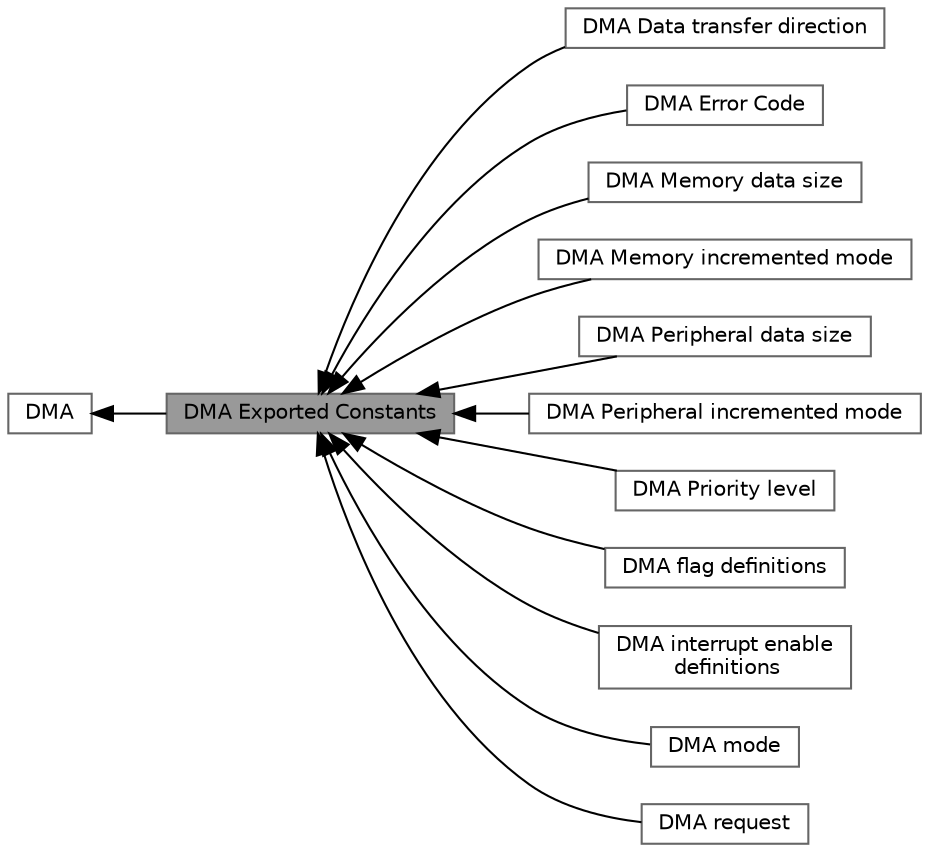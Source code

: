 digraph "DMA Exported Constants"
{
 // LATEX_PDF_SIZE
  bgcolor="transparent";
  edge [fontname=Helvetica,fontsize=10,labelfontname=Helvetica,labelfontsize=10];
  node [fontname=Helvetica,fontsize=10,shape=box,height=0.2,width=0.4];
  rankdir=LR;
  Node2 [id="Node000002",label="DMA",height=0.2,width=0.4,color="grey40", fillcolor="white", style="filled",URL="$group___d_m_a.html",tooltip="DMA HAL module driver"];
  Node5 [id="Node000005",label="DMA Data transfer direction",height=0.2,width=0.4,color="grey40", fillcolor="white", style="filled",URL="$group___d_m_a___data__transfer__direction.html",tooltip=" "];
  Node3 [id="Node000003",label="DMA Error Code",height=0.2,width=0.4,color="grey40", fillcolor="white", style="filled",URL="$group___d_m_a___error___code.html",tooltip=" "];
  Node1 [id="Node000001",label="DMA Exported Constants",height=0.2,width=0.4,color="gray40", fillcolor="grey60", style="filled", fontcolor="black",tooltip=" "];
  Node9 [id="Node000009",label="DMA Memory data size",height=0.2,width=0.4,color="grey40", fillcolor="white", style="filled",URL="$group___d_m_a___memory__data__size.html",tooltip=" "];
  Node7 [id="Node000007",label="DMA Memory incremented mode",height=0.2,width=0.4,color="grey40", fillcolor="white", style="filled",URL="$group___d_m_a___memory__incremented__mode.html",tooltip=" "];
  Node8 [id="Node000008",label="DMA Peripheral data size",height=0.2,width=0.4,color="grey40", fillcolor="white", style="filled",URL="$group___d_m_a___peripheral__data__size.html",tooltip=" "];
  Node6 [id="Node000006",label="DMA Peripheral incremented mode",height=0.2,width=0.4,color="grey40", fillcolor="white", style="filled",URL="$group___d_m_a___peripheral__incremented__mode.html",tooltip=" "];
  Node11 [id="Node000011",label="DMA Priority level",height=0.2,width=0.4,color="grey40", fillcolor="white", style="filled",URL="$group___d_m_a___priority__level.html",tooltip=" "];
  Node13 [id="Node000013",label="DMA flag definitions",height=0.2,width=0.4,color="grey40", fillcolor="white", style="filled",URL="$group___d_m_a__flag__definitions.html",tooltip=" "];
  Node12 [id="Node000012",label="DMA interrupt enable\l definitions",height=0.2,width=0.4,color="grey40", fillcolor="white", style="filled",URL="$group___d_m_a__interrupt__enable__definitions.html",tooltip=" "];
  Node10 [id="Node000010",label="DMA mode",height=0.2,width=0.4,color="grey40", fillcolor="white", style="filled",URL="$group___d_m_a__mode.html",tooltip=" "];
  Node4 [id="Node000004",label="DMA request",height=0.2,width=0.4,color="grey40", fillcolor="white", style="filled",URL="$group___d_m_a__request.html",tooltip=" "];
  Node2->Node1 [shape=plaintext, dir="back", style="solid"];
  Node1->Node3 [shape=plaintext, dir="back", style="solid"];
  Node1->Node4 [shape=plaintext, dir="back", style="solid"];
  Node1->Node5 [shape=plaintext, dir="back", style="solid"];
  Node1->Node6 [shape=plaintext, dir="back", style="solid"];
  Node1->Node7 [shape=plaintext, dir="back", style="solid"];
  Node1->Node8 [shape=plaintext, dir="back", style="solid"];
  Node1->Node9 [shape=plaintext, dir="back", style="solid"];
  Node1->Node10 [shape=plaintext, dir="back", style="solid"];
  Node1->Node11 [shape=plaintext, dir="back", style="solid"];
  Node1->Node12 [shape=plaintext, dir="back", style="solid"];
  Node1->Node13 [shape=plaintext, dir="back", style="solid"];
}

